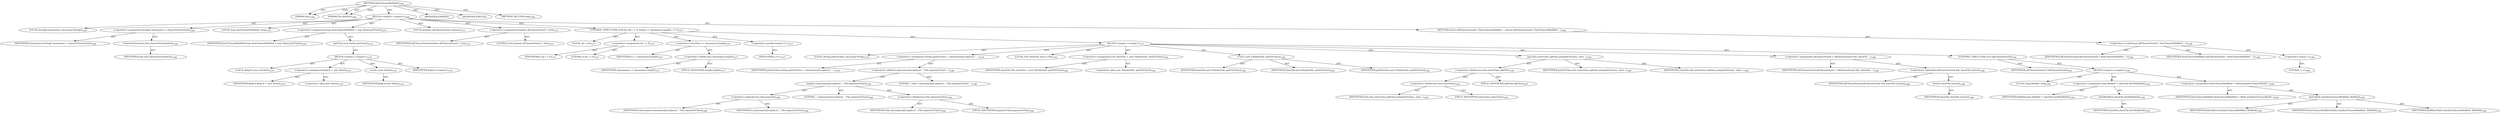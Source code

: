 digraph "destClassesModified" {  
"111669149753" [label = <(METHOD,destClassesModified)<SUB>1268</SUB>> ]
"115964117020" [label = <(PARAM,this)<SUB>1268</SUB>> ]
"115964117101" [label = <(PARAM,File destDir)<SUB>1268</SUB>> ]
"25769803956" [label = <(BLOCK,&lt;empty&gt;,&lt;empty&gt;)<SUB>1268</SUB>> ]
"94489280578" [label = <(LOCAL,String[] classnames: java.lang.String[])<SUB>1269</SUB>> ]
"30064771963" [label = <(&lt;operator&gt;.assignment,String[] classnames = classesToGenerate())<SUB>1269</SUB>> ]
"68719477396" [label = <(IDENTIFIER,classnames,String[] classnames = classesToGenerate())<SUB>1269</SUB>> ]
"30064771964" [label = <(classesToGenerate,this.classesToGenerate())<SUB>1269</SUB>> ]
"68719476779" [label = <(IDENTIFIER,this,this.classesToGenerate())<SUB>1269</SUB>> ]
"94489280579" [label = <(LOCAL,long destClassesModified: long)<SUB>1270</SUB>> ]
"30064771965" [label = <(&lt;operator&gt;.assignment,long destClassesModified = new Date().getTime())<SUB>1270</SUB>> ]
"68719477397" [label = <(IDENTIFIER,destClassesModified,long destClassesModified = new Date().getTime())<SUB>1270</SUB>> ]
"30064771966" [label = <(getTime,new Date().getTime())<SUB>1270</SUB>> ]
"25769803957" [label = <(BLOCK,&lt;empty&gt;,&lt;empty&gt;)<SUB>1270</SUB>> ]
"94489280580" [label = <(LOCAL,$obj14: java.util.Date)<SUB>1270</SUB>> ]
"30064771967" [label = <(&lt;operator&gt;.assignment,$obj14 = new Date())<SUB>1270</SUB>> ]
"68719477398" [label = <(IDENTIFIER,$obj14,$obj14 = new Date())<SUB>1270</SUB>> ]
"30064771968" [label = <(&lt;operator&gt;.alloc,new Date())<SUB>1270</SUB>> ]
"30064771969" [label = <(&lt;init&gt;,new Date())<SUB>1270</SUB>> ]
"68719477399" [label = <(IDENTIFIER,$obj14,new Date())<SUB>1270</SUB>> ]
"68719477400" [label = <(IDENTIFIER,$obj14,&lt;empty&gt;)<SUB>1270</SUB>> ]
"94489280581" [label = <(LOCAL,boolean allClassesFound: boolean)<SUB>1271</SUB>> ]
"30064771970" [label = <(&lt;operator&gt;.assignment,boolean allClassesFound = true)<SUB>1271</SUB>> ]
"68719477401" [label = <(IDENTIFIER,allClassesFound,boolean allClassesFound = true)<SUB>1271</SUB>> ]
"90194313424" [label = <(LITERAL,true,boolean allClassesFound = true)<SUB>1271</SUB>> ]
"47244640365" [label = <(CONTROL_STRUCTURE,FOR,for (int i = 0; Some(i &lt; classnames.length); i++))<SUB>1277</SUB>> ]
"94489280582" [label = <(LOCAL,int i: int)<SUB>1277</SUB>> ]
"30064771971" [label = <(&lt;operator&gt;.assignment,int i = 0)<SUB>1277</SUB>> ]
"68719477402" [label = <(IDENTIFIER,i,int i = 0)<SUB>1277</SUB>> ]
"90194313425" [label = <(LITERAL,0,int i = 0)<SUB>1277</SUB>> ]
"30064771972" [label = <(&lt;operator&gt;.lessThan,i &lt; classnames.length)<SUB>1277</SUB>> ]
"68719477403" [label = <(IDENTIFIER,i,i &lt; classnames.length)<SUB>1277</SUB>> ]
"30064771973" [label = <(&lt;operator&gt;.fieldAccess,classnames.length)<SUB>1277</SUB>> ]
"68719477404" [label = <(IDENTIFIER,classnames,i &lt; classnames.length)<SUB>1277</SUB>> ]
"55834575097" [label = <(FIELD_IDENTIFIER,length,length)<SUB>1277</SUB>> ]
"30064771974" [label = <(&lt;operator&gt;.postIncrement,i++)<SUB>1277</SUB>> ]
"68719477405" [label = <(IDENTIFIER,i,i++)<SUB>1277</SUB>> ]
"25769803958" [label = <(BLOCK,&lt;empty&gt;,&lt;empty&gt;)<SUB>1277</SUB>> ]
"94489280583" [label = <(LOCAL,String pathToClass: java.lang.String)<SUB>1279</SUB>> ]
"30064771975" [label = <(&lt;operator&gt;.assignment,String pathToClass = classnames[i].replace('.',...)<SUB>1279</SUB>> ]
"68719477406" [label = <(IDENTIFIER,pathToClass,String pathToClass = classnames[i].replace('.',...)<SUB>1279</SUB>> ]
"30064771976" [label = <(&lt;operator&gt;.addition,classnames[i].replace('.', File.separatorChar) ...)<SUB>1280</SUB>> ]
"30064771977" [label = <(replace,classnames[i].replace('.', File.separatorChar))<SUB>1280</SUB>> ]
"30064771978" [label = <(&lt;operator&gt;.indexAccess,classnames[i])<SUB>1280</SUB>> ]
"68719477407" [label = <(IDENTIFIER,classnames,classnames[i].replace('.', File.separatorChar))<SUB>1280</SUB>> ]
"68719477408" [label = <(IDENTIFIER,i,classnames[i].replace('.', File.separatorChar))<SUB>1280</SUB>> ]
"90194313426" [label = <(LITERAL,'.',classnames[i].replace('.', File.separatorChar))<SUB>1280</SUB>> ]
"30064771979" [label = <(&lt;operator&gt;.fieldAccess,File.separatorChar)<SUB>1280</SUB>> ]
"68719477409" [label = <(IDENTIFIER,File,classnames[i].replace('.', File.separatorChar))<SUB>1280</SUB>> ]
"55834575098" [label = <(FIELD_IDENTIFIER,separatorChar,separatorChar)<SUB>1280</SUB>> ]
"90194313427" [label = <(LITERAL,&quot;.class&quot;,classnames[i].replace('.', File.separatorChar) ...)<SUB>1280</SUB>> ]
"94489280584" [label = <(LOCAL,File classFile: java.io.File)<SUB>1281</SUB>> ]
"30064771980" [label = <(&lt;operator&gt;.assignment,File classFile = new File(destDir, pathToClass))<SUB>1281</SUB>> ]
"68719477410" [label = <(IDENTIFIER,classFile,File classFile = new File(destDir, pathToClass))<SUB>1281</SUB>> ]
"30064771981" [label = <(&lt;operator&gt;.alloc,new File(destDir, pathToClass))<SUB>1281</SUB>> ]
"30064771982" [label = <(&lt;init&gt;,new File(destDir, pathToClass))<SUB>1281</SUB>> ]
"68719477411" [label = <(IDENTIFIER,classFile,new File(destDir, pathToClass))<SUB>1281</SUB>> ]
"68719477412" [label = <(IDENTIFIER,destDir,new File(destDir, pathToClass))<SUB>1281</SUB>> ]
"68719477413" [label = <(IDENTIFIER,pathToClass,new File(destDir, pathToClass))<SUB>1281</SUB>> ]
"30064771983" [label = <(put,this.outerClass.ejbFiles.put(pathToClass, class...)<SUB>1287</SUB>> ]
"30064771984" [label = <(&lt;operator&gt;.fieldAccess,this.outerClass.ejbFiles)<SUB>1287</SUB>> ]
"30064771985" [label = <(&lt;operator&gt;.fieldAccess,this.outerClass)<SUB>1287</SUB>> ]
"68719477414" [label = <(IDENTIFIER,this,this.outerClass.ejbFiles.put(pathToClass, class...)<SUB>1287</SUB>> ]
"55834575099" [label = <(FIELD_IDENTIFIER,outerClass,outerClass)<SUB>1287</SUB>> ]
"55834575100" [label = <(FIELD_IDENTIFIER,ejbFiles,ejbFiles)<SUB>1287</SUB>> ]
"68719477415" [label = <(IDENTIFIER,pathToClass,this.outerClass.ejbFiles.put(pathToClass, class...)<SUB>1287</SUB>> ]
"68719477416" [label = <(IDENTIFIER,classFile,this.outerClass.ejbFiles.put(pathToClass, class...)<SUB>1287</SUB>> ]
"30064771986" [label = <(&lt;operator&gt;.assignment,allClassesFound = allClassesFound &amp;&amp; classFile....)<SUB>1289</SUB>> ]
"68719477417" [label = <(IDENTIFIER,allClassesFound,allClassesFound = allClassesFound &amp;&amp; classFile....)<SUB>1289</SUB>> ]
"30064771987" [label = <(&lt;operator&gt;.logicalAnd,allClassesFound &amp;&amp; classFile.exists())<SUB>1289</SUB>> ]
"68719477418" [label = <(IDENTIFIER,allClassesFound,allClassesFound &amp;&amp; classFile.exists())<SUB>1289</SUB>> ]
"30064771988" [label = <(exists,classFile.exists())<SUB>1289</SUB>> ]
"68719477419" [label = <(IDENTIFIER,classFile,classFile.exists())<SUB>1289</SUB>> ]
"47244640366" [label = <(CONTROL_STRUCTURE,IF,if (allClassesFound))<SUB>1291</SUB>> ]
"68719477420" [label = <(IDENTIFIER,allClassesFound,if (allClassesFound))<SUB>1291</SUB>> ]
"25769803959" [label = <(BLOCK,&lt;empty&gt;,&lt;empty&gt;)<SUB>1291</SUB>> ]
"94489280585" [label = <(LOCAL,long fileMod: long)<SUB>1292</SUB>> ]
"30064771989" [label = <(&lt;operator&gt;.assignment,long fileMod = classFile.lastModified())<SUB>1292</SUB>> ]
"68719477421" [label = <(IDENTIFIER,fileMod,long fileMod = classFile.lastModified())<SUB>1292</SUB>> ]
"30064771990" [label = <(lastModified,classFile.lastModified())<SUB>1292</SUB>> ]
"68719477422" [label = <(IDENTIFIER,classFile,classFile.lastModified())<SUB>1292</SUB>> ]
"30064771991" [label = <(&lt;operator&gt;.assignment,destClassesModified = Math.min(destClassesModif...)<SUB>1295</SUB>> ]
"68719477423" [label = <(IDENTIFIER,destClassesModified,destClassesModified = Math.min(destClassesModif...)<SUB>1295</SUB>> ]
"30064771992" [label = <(min,Math.min(destClassesModified, fileMod))<SUB>1295</SUB>> ]
"68719477424" [label = <(IDENTIFIER,Math,Math.min(destClassesModified, fileMod))<SUB>1295</SUB>> ]
"68719477425" [label = <(IDENTIFIER,destClassesModified,Math.min(destClassesModified, fileMod))<SUB>1295</SUB>> ]
"68719477426" [label = <(IDENTIFIER,fileMod,Math.min(destClassesModified, fileMod))<SUB>1295</SUB>> ]
"146028888100" [label = <(RETURN,return (allClassesFound) ? destClassesModified ...,return (allClassesFound) ? destClassesModified ...)<SUB>1299</SUB>> ]
"30064771993" [label = <(&lt;operator&gt;.conditional,(allClassesFound) ? destClassesModified : -1)<SUB>1299</SUB>> ]
"68719477427" [label = <(IDENTIFIER,allClassesFound,(allClassesFound) ? destClassesModified : -1)<SUB>1299</SUB>> ]
"68719477428" [label = <(IDENTIFIER,destClassesModified,(allClassesFound) ? destClassesModified : -1)<SUB>1299</SUB>> ]
"30064771994" [label = <(&lt;operator&gt;.minus,-1)<SUB>1299</SUB>> ]
"90194313428" [label = <(LITERAL,1,-1)<SUB>1299</SUB>> ]
"133143986328" [label = <(MODIFIER,PRIVATE)> ]
"133143986329" [label = <(MODIFIER,VIRTUAL)> ]
"128849018937" [label = <(METHOD_RETURN,long)<SUB>1268</SUB>> ]
  "111669149753" -> "115964117020"  [ label = "AST: "] 
  "111669149753" -> "115964117101"  [ label = "AST: "] 
  "111669149753" -> "25769803956"  [ label = "AST: "] 
  "111669149753" -> "133143986328"  [ label = "AST: "] 
  "111669149753" -> "133143986329"  [ label = "AST: "] 
  "111669149753" -> "128849018937"  [ label = "AST: "] 
  "25769803956" -> "94489280578"  [ label = "AST: "] 
  "25769803956" -> "30064771963"  [ label = "AST: "] 
  "25769803956" -> "94489280579"  [ label = "AST: "] 
  "25769803956" -> "30064771965"  [ label = "AST: "] 
  "25769803956" -> "94489280581"  [ label = "AST: "] 
  "25769803956" -> "30064771970"  [ label = "AST: "] 
  "25769803956" -> "47244640365"  [ label = "AST: "] 
  "25769803956" -> "146028888100"  [ label = "AST: "] 
  "30064771963" -> "68719477396"  [ label = "AST: "] 
  "30064771963" -> "30064771964"  [ label = "AST: "] 
  "30064771964" -> "68719476779"  [ label = "AST: "] 
  "30064771965" -> "68719477397"  [ label = "AST: "] 
  "30064771965" -> "30064771966"  [ label = "AST: "] 
  "30064771966" -> "25769803957"  [ label = "AST: "] 
  "25769803957" -> "94489280580"  [ label = "AST: "] 
  "25769803957" -> "30064771967"  [ label = "AST: "] 
  "25769803957" -> "30064771969"  [ label = "AST: "] 
  "25769803957" -> "68719477400"  [ label = "AST: "] 
  "30064771967" -> "68719477398"  [ label = "AST: "] 
  "30064771967" -> "30064771968"  [ label = "AST: "] 
  "30064771969" -> "68719477399"  [ label = "AST: "] 
  "30064771970" -> "68719477401"  [ label = "AST: "] 
  "30064771970" -> "90194313424"  [ label = "AST: "] 
  "47244640365" -> "94489280582"  [ label = "AST: "] 
  "47244640365" -> "30064771971"  [ label = "AST: "] 
  "47244640365" -> "30064771972"  [ label = "AST: "] 
  "47244640365" -> "30064771974"  [ label = "AST: "] 
  "47244640365" -> "25769803958"  [ label = "AST: "] 
  "30064771971" -> "68719477402"  [ label = "AST: "] 
  "30064771971" -> "90194313425"  [ label = "AST: "] 
  "30064771972" -> "68719477403"  [ label = "AST: "] 
  "30064771972" -> "30064771973"  [ label = "AST: "] 
  "30064771973" -> "68719477404"  [ label = "AST: "] 
  "30064771973" -> "55834575097"  [ label = "AST: "] 
  "30064771974" -> "68719477405"  [ label = "AST: "] 
  "25769803958" -> "94489280583"  [ label = "AST: "] 
  "25769803958" -> "30064771975"  [ label = "AST: "] 
  "25769803958" -> "94489280584"  [ label = "AST: "] 
  "25769803958" -> "30064771980"  [ label = "AST: "] 
  "25769803958" -> "30064771982"  [ label = "AST: "] 
  "25769803958" -> "30064771983"  [ label = "AST: "] 
  "25769803958" -> "30064771986"  [ label = "AST: "] 
  "25769803958" -> "47244640366"  [ label = "AST: "] 
  "30064771975" -> "68719477406"  [ label = "AST: "] 
  "30064771975" -> "30064771976"  [ label = "AST: "] 
  "30064771976" -> "30064771977"  [ label = "AST: "] 
  "30064771976" -> "90194313427"  [ label = "AST: "] 
  "30064771977" -> "30064771978"  [ label = "AST: "] 
  "30064771977" -> "90194313426"  [ label = "AST: "] 
  "30064771977" -> "30064771979"  [ label = "AST: "] 
  "30064771978" -> "68719477407"  [ label = "AST: "] 
  "30064771978" -> "68719477408"  [ label = "AST: "] 
  "30064771979" -> "68719477409"  [ label = "AST: "] 
  "30064771979" -> "55834575098"  [ label = "AST: "] 
  "30064771980" -> "68719477410"  [ label = "AST: "] 
  "30064771980" -> "30064771981"  [ label = "AST: "] 
  "30064771982" -> "68719477411"  [ label = "AST: "] 
  "30064771982" -> "68719477412"  [ label = "AST: "] 
  "30064771982" -> "68719477413"  [ label = "AST: "] 
  "30064771983" -> "30064771984"  [ label = "AST: "] 
  "30064771983" -> "68719477415"  [ label = "AST: "] 
  "30064771983" -> "68719477416"  [ label = "AST: "] 
  "30064771984" -> "30064771985"  [ label = "AST: "] 
  "30064771984" -> "55834575100"  [ label = "AST: "] 
  "30064771985" -> "68719477414"  [ label = "AST: "] 
  "30064771985" -> "55834575099"  [ label = "AST: "] 
  "30064771986" -> "68719477417"  [ label = "AST: "] 
  "30064771986" -> "30064771987"  [ label = "AST: "] 
  "30064771987" -> "68719477418"  [ label = "AST: "] 
  "30064771987" -> "30064771988"  [ label = "AST: "] 
  "30064771988" -> "68719477419"  [ label = "AST: "] 
  "47244640366" -> "68719477420"  [ label = "AST: "] 
  "47244640366" -> "25769803959"  [ label = "AST: "] 
  "25769803959" -> "94489280585"  [ label = "AST: "] 
  "25769803959" -> "30064771989"  [ label = "AST: "] 
  "25769803959" -> "30064771991"  [ label = "AST: "] 
  "30064771989" -> "68719477421"  [ label = "AST: "] 
  "30064771989" -> "30064771990"  [ label = "AST: "] 
  "30064771990" -> "68719477422"  [ label = "AST: "] 
  "30064771991" -> "68719477423"  [ label = "AST: "] 
  "30064771991" -> "30064771992"  [ label = "AST: "] 
  "30064771992" -> "68719477424"  [ label = "AST: "] 
  "30064771992" -> "68719477425"  [ label = "AST: "] 
  "30064771992" -> "68719477426"  [ label = "AST: "] 
  "146028888100" -> "30064771993"  [ label = "AST: "] 
  "30064771993" -> "68719477427"  [ label = "AST: "] 
  "30064771993" -> "68719477428"  [ label = "AST: "] 
  "30064771993" -> "30064771994"  [ label = "AST: "] 
  "30064771994" -> "90194313428"  [ label = "AST: "] 
  "111669149753" -> "115964117020"  [ label = "DDG: "] 
  "111669149753" -> "115964117101"  [ label = "DDG: "] 
}
